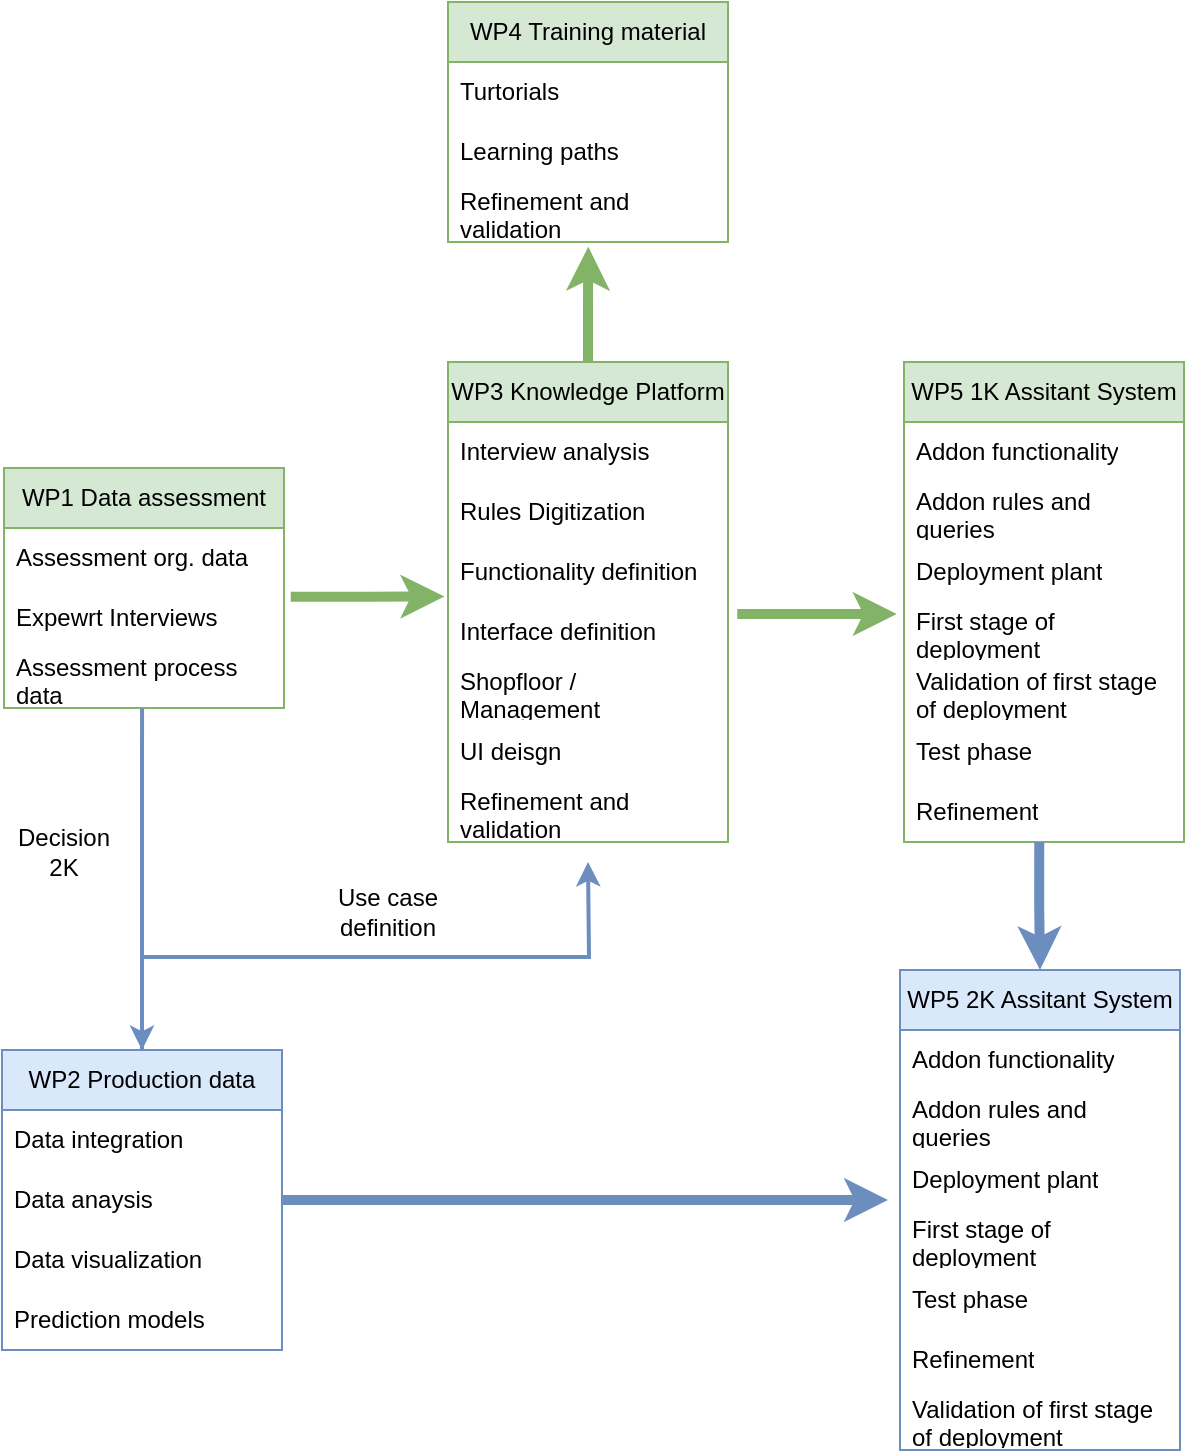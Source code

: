 <mxfile version="21.3.8" type="github">
  <diagram name="Seite-1" id="NLviwZArhk9H0bMJ9Qby">
    <mxGraphModel dx="1348" dy="749" grid="1" gridSize="10" guides="1" tooltips="1" connect="1" arrows="1" fold="1" page="1" pageScale="1" pageWidth="1169" pageHeight="827" math="0" shadow="0">
      <root>
        <mxCell id="0" />
        <mxCell id="1" parent="0" />
        <mxCell id="QSvsyt5XVw0lKaXECwNc-2" value="WP1 Data assessment" style="swimlane;fontStyle=0;childLayout=stackLayout;horizontal=1;startSize=30;horizontalStack=0;resizeParent=1;resizeParentMax=0;resizeLast=0;collapsible=1;marginBottom=0;whiteSpace=wrap;html=1;fillColor=#d5e8d4;strokeColor=#82b366;" parent="1" vertex="1">
          <mxGeometry x="138" y="283" width="140" height="120" as="geometry" />
        </mxCell>
        <mxCell id="QSvsyt5XVw0lKaXECwNc-3" value="Assessment org. data" style="text;strokeColor=none;fillColor=none;align=left;verticalAlign=middle;spacingLeft=4;spacingRight=4;overflow=hidden;points=[[0,0.5],[1,0.5]];portConstraint=eastwest;rotatable=0;whiteSpace=wrap;html=1;" parent="QSvsyt5XVw0lKaXECwNc-2" vertex="1">
          <mxGeometry y="30" width="140" height="30" as="geometry" />
        </mxCell>
        <mxCell id="QSvsyt5XVw0lKaXECwNc-4" value="Expewrt Interviews" style="text;strokeColor=none;fillColor=none;align=left;verticalAlign=middle;spacingLeft=4;spacingRight=4;overflow=hidden;points=[[0,0.5],[1,0.5]];portConstraint=eastwest;rotatable=0;whiteSpace=wrap;html=1;" parent="QSvsyt5XVw0lKaXECwNc-2" vertex="1">
          <mxGeometry y="60" width="140" height="30" as="geometry" />
        </mxCell>
        <mxCell id="QSvsyt5XVw0lKaXECwNc-5" value="Assessment process data" style="text;strokeColor=none;fillColor=none;align=left;verticalAlign=middle;spacingLeft=4;spacingRight=4;overflow=hidden;points=[[0,0.5],[1,0.5]];portConstraint=eastwest;rotatable=0;whiteSpace=wrap;html=1;" parent="QSvsyt5XVw0lKaXECwNc-2" vertex="1">
          <mxGeometry y="90" width="140" height="30" as="geometry" />
        </mxCell>
        <mxCell id="QSvsyt5XVw0lKaXECwNc-8" value="WP2 Production data" style="swimlane;fontStyle=0;childLayout=stackLayout;horizontal=1;startSize=30;horizontalStack=0;resizeParent=1;resizeParentMax=0;resizeLast=0;collapsible=1;marginBottom=0;whiteSpace=wrap;html=1;fillColor=#dae8fc;strokeColor=#6c8ebf;" parent="1" vertex="1">
          <mxGeometry x="137" y="574" width="140" height="150" as="geometry" />
        </mxCell>
        <mxCell id="QSvsyt5XVw0lKaXECwNc-9" value="Data integration" style="text;strokeColor=none;fillColor=none;align=left;verticalAlign=middle;spacingLeft=4;spacingRight=4;overflow=hidden;points=[[0,0.5],[1,0.5]];portConstraint=eastwest;rotatable=0;whiteSpace=wrap;html=1;" parent="QSvsyt5XVw0lKaXECwNc-8" vertex="1">
          <mxGeometry y="30" width="140" height="30" as="geometry" />
        </mxCell>
        <mxCell id="QSvsyt5XVw0lKaXECwNc-10" value="Data anaysis" style="text;strokeColor=none;fillColor=none;align=left;verticalAlign=middle;spacingLeft=4;spacingRight=4;overflow=hidden;points=[[0,0.5],[1,0.5]];portConstraint=eastwest;rotatable=0;whiteSpace=wrap;html=1;" parent="QSvsyt5XVw0lKaXECwNc-8" vertex="1">
          <mxGeometry y="60" width="140" height="30" as="geometry" />
        </mxCell>
        <mxCell id="QSvsyt5XVw0lKaXECwNc-11" value="Data visualization" style="text;strokeColor=none;fillColor=none;align=left;verticalAlign=middle;spacingLeft=4;spacingRight=4;overflow=hidden;points=[[0,0.5],[1,0.5]];portConstraint=eastwest;rotatable=0;whiteSpace=wrap;html=1;" parent="QSvsyt5XVw0lKaXECwNc-8" vertex="1">
          <mxGeometry y="90" width="140" height="30" as="geometry" />
        </mxCell>
        <mxCell id="QSvsyt5XVw0lKaXECwNc-39" value="Prediction models" style="text;strokeColor=none;fillColor=none;align=left;verticalAlign=middle;spacingLeft=4;spacingRight=4;overflow=hidden;points=[[0,0.5],[1,0.5]];portConstraint=eastwest;rotatable=0;whiteSpace=wrap;html=1;" parent="QSvsyt5XVw0lKaXECwNc-8" vertex="1">
          <mxGeometry y="120" width="140" height="30" as="geometry" />
        </mxCell>
        <mxCell id="QSvsyt5XVw0lKaXECwNc-12" value="WP4 Training material" style="swimlane;fontStyle=0;childLayout=stackLayout;horizontal=1;startSize=30;horizontalStack=0;resizeParent=1;resizeParentMax=0;resizeLast=0;collapsible=1;marginBottom=0;whiteSpace=wrap;html=1;fillColor=#d5e8d4;strokeColor=#82b366;" parent="1" vertex="1">
          <mxGeometry x="360" y="50" width="140" height="120" as="geometry" />
        </mxCell>
        <mxCell id="QSvsyt5XVw0lKaXECwNc-13" value="Turtorials" style="text;strokeColor=none;fillColor=none;align=left;verticalAlign=middle;spacingLeft=4;spacingRight=4;overflow=hidden;points=[[0,0.5],[1,0.5]];portConstraint=eastwest;rotatable=0;whiteSpace=wrap;html=1;" parent="QSvsyt5XVw0lKaXECwNc-12" vertex="1">
          <mxGeometry y="30" width="140" height="30" as="geometry" />
        </mxCell>
        <mxCell id="QSvsyt5XVw0lKaXECwNc-14" value="Learning paths" style="text;strokeColor=none;fillColor=none;align=left;verticalAlign=middle;spacingLeft=4;spacingRight=4;overflow=hidden;points=[[0,0.5],[1,0.5]];portConstraint=eastwest;rotatable=0;whiteSpace=wrap;html=1;" parent="QSvsyt5XVw0lKaXECwNc-12" vertex="1">
          <mxGeometry y="60" width="140" height="30" as="geometry" />
        </mxCell>
        <mxCell id="QSvsyt5XVw0lKaXECwNc-18" value="Refinement and validation" style="text;strokeColor=none;fillColor=none;align=left;verticalAlign=middle;spacingLeft=4;spacingRight=4;overflow=hidden;points=[[0,0.5],[1,0.5]];portConstraint=eastwest;rotatable=0;whiteSpace=wrap;html=1;" parent="QSvsyt5XVw0lKaXECwNc-12" vertex="1">
          <mxGeometry y="90" width="140" height="30" as="geometry" />
        </mxCell>
        <mxCell id="QSvsyt5XVw0lKaXECwNc-19" value="WP3 Knowledge Platform" style="swimlane;fontStyle=0;childLayout=stackLayout;horizontal=1;startSize=30;horizontalStack=0;resizeParent=1;resizeParentMax=0;resizeLast=0;collapsible=1;marginBottom=0;whiteSpace=wrap;html=1;fillColor=#d5e8d4;strokeColor=#82b366;" parent="1" vertex="1">
          <mxGeometry x="360" y="230" width="140" height="240" as="geometry" />
        </mxCell>
        <mxCell id="QSvsyt5XVw0lKaXECwNc-20" value="Interview analysis" style="text;strokeColor=none;fillColor=none;align=left;verticalAlign=middle;spacingLeft=4;spacingRight=4;overflow=hidden;points=[[0,0.5],[1,0.5]];portConstraint=eastwest;rotatable=0;whiteSpace=wrap;html=1;" parent="QSvsyt5XVw0lKaXECwNc-19" vertex="1">
          <mxGeometry y="30" width="140" height="30" as="geometry" />
        </mxCell>
        <mxCell id="QSvsyt5XVw0lKaXECwNc-21" value="Rules Digitization" style="text;strokeColor=none;fillColor=none;align=left;verticalAlign=middle;spacingLeft=4;spacingRight=4;overflow=hidden;points=[[0,0.5],[1,0.5]];portConstraint=eastwest;rotatable=0;whiteSpace=wrap;html=1;" parent="QSvsyt5XVw0lKaXECwNc-19" vertex="1">
          <mxGeometry y="60" width="140" height="30" as="geometry" />
        </mxCell>
        <mxCell id="QSvsyt5XVw0lKaXECwNc-22" value="Functionality definition" style="text;strokeColor=none;fillColor=none;align=left;verticalAlign=middle;spacingLeft=4;spacingRight=4;overflow=hidden;points=[[0,0.5],[1,0.5]];portConstraint=eastwest;rotatable=0;whiteSpace=wrap;html=1;" parent="QSvsyt5XVw0lKaXECwNc-19" vertex="1">
          <mxGeometry y="90" width="140" height="30" as="geometry" />
        </mxCell>
        <mxCell id="QSvsyt5XVw0lKaXECwNc-23" value="Interface definition" style="text;strokeColor=none;fillColor=none;align=left;verticalAlign=middle;spacingLeft=4;spacingRight=4;overflow=hidden;points=[[0,0.5],[1,0.5]];portConstraint=eastwest;rotatable=0;whiteSpace=wrap;html=1;" parent="QSvsyt5XVw0lKaXECwNc-19" vertex="1">
          <mxGeometry y="120" width="140" height="30" as="geometry" />
        </mxCell>
        <mxCell id="QSvsyt5XVw0lKaXECwNc-28" value="Shopfloor / Management" style="text;strokeColor=none;fillColor=none;align=left;verticalAlign=middle;spacingLeft=4;spacingRight=4;overflow=hidden;points=[[0,0.5],[1,0.5]];portConstraint=eastwest;rotatable=0;whiteSpace=wrap;html=1;" parent="QSvsyt5XVw0lKaXECwNc-19" vertex="1">
          <mxGeometry y="150" width="140" height="30" as="geometry" />
        </mxCell>
        <mxCell id="QSvsyt5XVw0lKaXECwNc-24" value="UI deisgn" style="text;strokeColor=none;fillColor=none;align=left;verticalAlign=middle;spacingLeft=4;spacingRight=4;overflow=hidden;points=[[0,0.5],[1,0.5]];portConstraint=eastwest;rotatable=0;whiteSpace=wrap;html=1;" parent="QSvsyt5XVw0lKaXECwNc-19" vertex="1">
          <mxGeometry y="180" width="140" height="30" as="geometry" />
        </mxCell>
        <mxCell id="QSvsyt5XVw0lKaXECwNc-25" value="Refinement and validation" style="text;strokeColor=none;fillColor=none;align=left;verticalAlign=middle;spacingLeft=4;spacingRight=4;overflow=hidden;points=[[0,0.5],[1,0.5]];portConstraint=eastwest;rotatable=0;whiteSpace=wrap;html=1;" parent="QSvsyt5XVw0lKaXECwNc-19" vertex="1">
          <mxGeometry y="210" width="140" height="30" as="geometry" />
        </mxCell>
        <mxCell id="QSvsyt5XVw0lKaXECwNc-29" value="WP5 1K Assitant System" style="swimlane;fontStyle=0;childLayout=stackLayout;horizontal=1;startSize=30;horizontalStack=0;resizeParent=1;resizeParentMax=0;resizeLast=0;collapsible=1;marginBottom=0;whiteSpace=wrap;html=1;fillColor=#d5e8d4;strokeColor=#82b366;" parent="1" vertex="1">
          <mxGeometry x="588" y="230" width="140" height="240" as="geometry" />
        </mxCell>
        <mxCell id="QSvsyt5XVw0lKaXECwNc-30" value="Addon functionality" style="text;strokeColor=none;fillColor=none;align=left;verticalAlign=middle;spacingLeft=4;spacingRight=4;overflow=hidden;points=[[0,0.5],[1,0.5]];portConstraint=eastwest;rotatable=0;whiteSpace=wrap;html=1;" parent="QSvsyt5XVw0lKaXECwNc-29" vertex="1">
          <mxGeometry y="30" width="140" height="30" as="geometry" />
        </mxCell>
        <mxCell id="QSvsyt5XVw0lKaXECwNc-31" value="Addon rules and queries" style="text;strokeColor=none;fillColor=none;align=left;verticalAlign=middle;spacingLeft=4;spacingRight=4;overflow=hidden;points=[[0,0.5],[1,0.5]];portConstraint=eastwest;rotatable=0;whiteSpace=wrap;html=1;" parent="QSvsyt5XVw0lKaXECwNc-29" vertex="1">
          <mxGeometry y="60" width="140" height="30" as="geometry" />
        </mxCell>
        <mxCell id="QSvsyt5XVw0lKaXECwNc-32" value="Deployment plant" style="text;strokeColor=none;fillColor=none;align=left;verticalAlign=middle;spacingLeft=4;spacingRight=4;overflow=hidden;points=[[0,0.5],[1,0.5]];portConstraint=eastwest;rotatable=0;whiteSpace=wrap;html=1;" parent="QSvsyt5XVw0lKaXECwNc-29" vertex="1">
          <mxGeometry y="90" width="140" height="30" as="geometry" />
        </mxCell>
        <mxCell id="QSvsyt5XVw0lKaXECwNc-33" value="First stage of deployment" style="text;strokeColor=none;fillColor=none;align=left;verticalAlign=middle;spacingLeft=4;spacingRight=4;overflow=hidden;points=[[0,0.5],[1,0.5]];portConstraint=eastwest;rotatable=0;whiteSpace=wrap;html=1;" parent="QSvsyt5XVw0lKaXECwNc-29" vertex="1">
          <mxGeometry y="120" width="140" height="30" as="geometry" />
        </mxCell>
        <mxCell id="QSvsyt5XVw0lKaXECwNc-36" value="Validation of first stage of deployment" style="text;strokeColor=none;fillColor=none;align=left;verticalAlign=middle;spacingLeft=4;spacingRight=4;overflow=hidden;points=[[0,0.5],[1,0.5]];portConstraint=eastwest;rotatable=0;whiteSpace=wrap;html=1;" parent="QSvsyt5XVw0lKaXECwNc-29" vertex="1">
          <mxGeometry y="150" width="140" height="30" as="geometry" />
        </mxCell>
        <mxCell id="QSvsyt5XVw0lKaXECwNc-34" value="Test phase" style="text;strokeColor=none;fillColor=none;align=left;verticalAlign=middle;spacingLeft=4;spacingRight=4;overflow=hidden;points=[[0,0.5],[1,0.5]];portConstraint=eastwest;rotatable=0;whiteSpace=wrap;html=1;" parent="QSvsyt5XVw0lKaXECwNc-29" vertex="1">
          <mxGeometry y="180" width="140" height="30" as="geometry" />
        </mxCell>
        <mxCell id="QSvsyt5XVw0lKaXECwNc-35" value="Refinement" style="text;strokeColor=none;fillColor=none;align=left;verticalAlign=middle;spacingLeft=4;spacingRight=4;overflow=hidden;points=[[0,0.5],[1,0.5]];portConstraint=eastwest;rotatable=0;whiteSpace=wrap;html=1;" parent="QSvsyt5XVw0lKaXECwNc-29" vertex="1">
          <mxGeometry y="210" width="140" height="30" as="geometry" />
        </mxCell>
        <mxCell id="QSvsyt5XVw0lKaXECwNc-41" value="" style="edgeStyle=orthogonalEdgeStyle;rounded=0;orthogonalLoop=1;jettySize=auto;html=1;fillColor=#d5e8d4;strokeColor=#82b366;strokeWidth=5;entryX=-0.026;entryY=0.2;entryDx=0;entryDy=0;entryPerimeter=0;exitX=1.033;exitY=0.2;exitDx=0;exitDy=0;exitPerimeter=0;" parent="1" source="QSvsyt5XVw0lKaXECwNc-23" target="QSvsyt5XVw0lKaXECwNc-33" edge="1">
          <mxGeometry relative="1" as="geometry">
            <mxPoint x="510" y="350" as="sourcePoint" />
            <mxPoint x="360" y="360" as="targetPoint" />
          </mxGeometry>
        </mxCell>
        <mxCell id="QSvsyt5XVw0lKaXECwNc-43" value="" style="edgeStyle=orthogonalEdgeStyle;rounded=0;orthogonalLoop=1;jettySize=auto;html=1;fillColor=#d5e8d4;strokeColor=#82b366;strokeWidth=5;entryX=-0.013;entryY=-0.093;entryDx=0;entryDy=0;entryPerimeter=0;exitX=1.024;exitY=0.147;exitDx=0;exitDy=0;exitPerimeter=0;" parent="1" source="QSvsyt5XVw0lKaXECwNc-4" target="QSvsyt5XVw0lKaXECwNc-23" edge="1">
          <mxGeometry relative="1" as="geometry">
            <mxPoint x="515" y="366" as="sourcePoint" />
            <mxPoint x="591" y="366" as="targetPoint" />
          </mxGeometry>
        </mxCell>
        <mxCell id="QSvsyt5XVw0lKaXECwNc-44" value="WP5 2K Assitant System" style="swimlane;fontStyle=0;childLayout=stackLayout;horizontal=1;startSize=30;horizontalStack=0;resizeParent=1;resizeParentMax=0;resizeLast=0;collapsible=1;marginBottom=0;whiteSpace=wrap;html=1;fillColor=#dae8fc;strokeColor=#6c8ebf;" parent="1" vertex="1">
          <mxGeometry x="586" y="534" width="140" height="240" as="geometry" />
        </mxCell>
        <mxCell id="QSvsyt5XVw0lKaXECwNc-45" value="Addon functionality" style="text;strokeColor=none;fillColor=none;align=left;verticalAlign=middle;spacingLeft=4;spacingRight=4;overflow=hidden;points=[[0,0.5],[1,0.5]];portConstraint=eastwest;rotatable=0;whiteSpace=wrap;html=1;" parent="QSvsyt5XVw0lKaXECwNc-44" vertex="1">
          <mxGeometry y="30" width="140" height="30" as="geometry" />
        </mxCell>
        <mxCell id="QSvsyt5XVw0lKaXECwNc-46" value="Addon rules and queries" style="text;strokeColor=none;fillColor=none;align=left;verticalAlign=middle;spacingLeft=4;spacingRight=4;overflow=hidden;points=[[0,0.5],[1,0.5]];portConstraint=eastwest;rotatable=0;whiteSpace=wrap;html=1;" parent="QSvsyt5XVw0lKaXECwNc-44" vertex="1">
          <mxGeometry y="60" width="140" height="30" as="geometry" />
        </mxCell>
        <mxCell id="QSvsyt5XVw0lKaXECwNc-47" value="Deployment plant" style="text;strokeColor=none;fillColor=none;align=left;verticalAlign=middle;spacingLeft=4;spacingRight=4;overflow=hidden;points=[[0,0.5],[1,0.5]];portConstraint=eastwest;rotatable=0;whiteSpace=wrap;html=1;" parent="QSvsyt5XVw0lKaXECwNc-44" vertex="1">
          <mxGeometry y="90" width="140" height="30" as="geometry" />
        </mxCell>
        <mxCell id="QSvsyt5XVw0lKaXECwNc-48" value="First stage of deployment" style="text;strokeColor=none;fillColor=none;align=left;verticalAlign=middle;spacingLeft=4;spacingRight=4;overflow=hidden;points=[[0,0.5],[1,0.5]];portConstraint=eastwest;rotatable=0;whiteSpace=wrap;html=1;" parent="QSvsyt5XVw0lKaXECwNc-44" vertex="1">
          <mxGeometry y="120" width="140" height="30" as="geometry" />
        </mxCell>
        <mxCell id="QSvsyt5XVw0lKaXECwNc-49" value="Test phase" style="text;strokeColor=none;fillColor=none;align=left;verticalAlign=middle;spacingLeft=4;spacingRight=4;overflow=hidden;points=[[0,0.5],[1,0.5]];portConstraint=eastwest;rotatable=0;whiteSpace=wrap;html=1;" parent="QSvsyt5XVw0lKaXECwNc-44" vertex="1">
          <mxGeometry y="150" width="140" height="30" as="geometry" />
        </mxCell>
        <mxCell id="QSvsyt5XVw0lKaXECwNc-50" value="Refinement" style="text;strokeColor=none;fillColor=none;align=left;verticalAlign=middle;spacingLeft=4;spacingRight=4;overflow=hidden;points=[[0,0.5],[1,0.5]];portConstraint=eastwest;rotatable=0;whiteSpace=wrap;html=1;" parent="QSvsyt5XVw0lKaXECwNc-44" vertex="1">
          <mxGeometry y="180" width="140" height="30" as="geometry" />
        </mxCell>
        <mxCell id="QSvsyt5XVw0lKaXECwNc-51" value="Validation of first stage of deployment" style="text;strokeColor=none;fillColor=none;align=left;verticalAlign=middle;spacingLeft=4;spacingRight=4;overflow=hidden;points=[[0,0.5],[1,0.5]];portConstraint=eastwest;rotatable=0;whiteSpace=wrap;html=1;" parent="QSvsyt5XVw0lKaXECwNc-44" vertex="1">
          <mxGeometry y="210" width="140" height="30" as="geometry" />
        </mxCell>
        <mxCell id="QSvsyt5XVw0lKaXECwNc-53" value="" style="edgeStyle=orthogonalEdgeStyle;rounded=0;orthogonalLoop=1;jettySize=auto;html=1;fillColor=#dae8fc;strokeColor=#6c8ebf;strokeWidth=2;exitX=0.5;exitY=0;exitDx=0;exitDy=0;" parent="1" source="QSvsyt5XVw0lKaXECwNc-8" edge="1">
          <mxGeometry relative="1" as="geometry">
            <mxPoint x="291" y="357" as="sourcePoint" />
            <mxPoint x="430" y="480" as="targetPoint" />
          </mxGeometry>
        </mxCell>
        <mxCell id="QSvsyt5XVw0lKaXECwNc-55" value="" style="edgeStyle=orthogonalEdgeStyle;rounded=0;orthogonalLoop=1;jettySize=auto;html=1;fillColor=#dae8fc;strokeColor=#6c8ebf;strokeWidth=5;entryX=0.5;entryY=0;entryDx=0;entryDy=0;exitX=0.483;exitY=1;exitDx=0;exitDy=0;exitPerimeter=0;" parent="1" source="QSvsyt5XVw0lKaXECwNc-35" target="QSvsyt5XVw0lKaXECwNc-44" edge="1">
          <mxGeometry relative="1" as="geometry">
            <mxPoint x="660" y="480" as="sourcePoint" />
            <mxPoint x="368" y="357" as="targetPoint" />
          </mxGeometry>
        </mxCell>
        <mxCell id="QSvsyt5XVw0lKaXECwNc-56" value="" style="edgeStyle=orthogonalEdgeStyle;rounded=0;orthogonalLoop=1;jettySize=auto;html=1;fillColor=#dae8fc;strokeColor=#6c8ebf;strokeWidth=5;exitX=1;exitY=0.5;exitDx=0;exitDy=0;entryX=-0.043;entryY=0.833;entryDx=0;entryDy=0;entryPerimeter=0;" parent="1" source="QSvsyt5XVw0lKaXECwNc-10" target="QSvsyt5XVw0lKaXECwNc-47" edge="1">
          <mxGeometry relative="1" as="geometry">
            <mxPoint x="666" y="480" as="sourcePoint" />
            <mxPoint x="590" y="650" as="targetPoint" />
          </mxGeometry>
        </mxCell>
        <mxCell id="QSvsyt5XVw0lKaXECwNc-57" value="" style="edgeStyle=orthogonalEdgeStyle;rounded=0;orthogonalLoop=1;jettySize=auto;html=1;fillColor=#d5e8d4;strokeColor=#82b366;strokeWidth=5;entryX=0.501;entryY=1.08;entryDx=0;entryDy=0;entryPerimeter=0;exitX=0.5;exitY=0;exitDx=0;exitDy=0;" parent="1" source="QSvsyt5XVw0lKaXECwNc-19" target="QSvsyt5XVw0lKaXECwNc-18" edge="1">
          <mxGeometry relative="1" as="geometry">
            <mxPoint x="291" y="357" as="sourcePoint" />
            <mxPoint x="368" y="357" as="targetPoint" />
            <Array as="points">
              <mxPoint x="430" y="200" />
              <mxPoint x="430" y="200" />
            </Array>
          </mxGeometry>
        </mxCell>
        <mxCell id="QSvsyt5XVw0lKaXECwNc-58" value="Use case definition" style="text;html=1;strokeColor=none;fillColor=none;align=center;verticalAlign=middle;whiteSpace=wrap;rounded=0;" parent="1" vertex="1">
          <mxGeometry x="300" y="490" width="60" height="30" as="geometry" />
        </mxCell>
        <mxCell id="QSvsyt5XVw0lKaXECwNc-59" value="" style="edgeStyle=orthogonalEdgeStyle;rounded=0;orthogonalLoop=1;jettySize=auto;html=1;fillColor=#dae8fc;strokeColor=#6c8ebf;strokeWidth=2;entryX=0.5;entryY=0;entryDx=0;entryDy=0;exitX=0.493;exitY=1.007;exitDx=0;exitDy=0;exitPerimeter=0;" parent="1" source="QSvsyt5XVw0lKaXECwNc-5" target="QSvsyt5XVw0lKaXECwNc-8" edge="1">
          <mxGeometry relative="1" as="geometry">
            <mxPoint x="180" y="480" as="sourcePoint" />
            <mxPoint x="257" y="480" as="targetPoint" />
          </mxGeometry>
        </mxCell>
        <mxCell id="QSvsyt5XVw0lKaXECwNc-61" value="Decision&lt;br&gt;2K" style="text;html=1;strokeColor=none;fillColor=none;align=center;verticalAlign=middle;whiteSpace=wrap;rounded=0;" parent="1" vertex="1">
          <mxGeometry x="138" y="460" width="60" height="30" as="geometry" />
        </mxCell>
      </root>
    </mxGraphModel>
  </diagram>
</mxfile>
